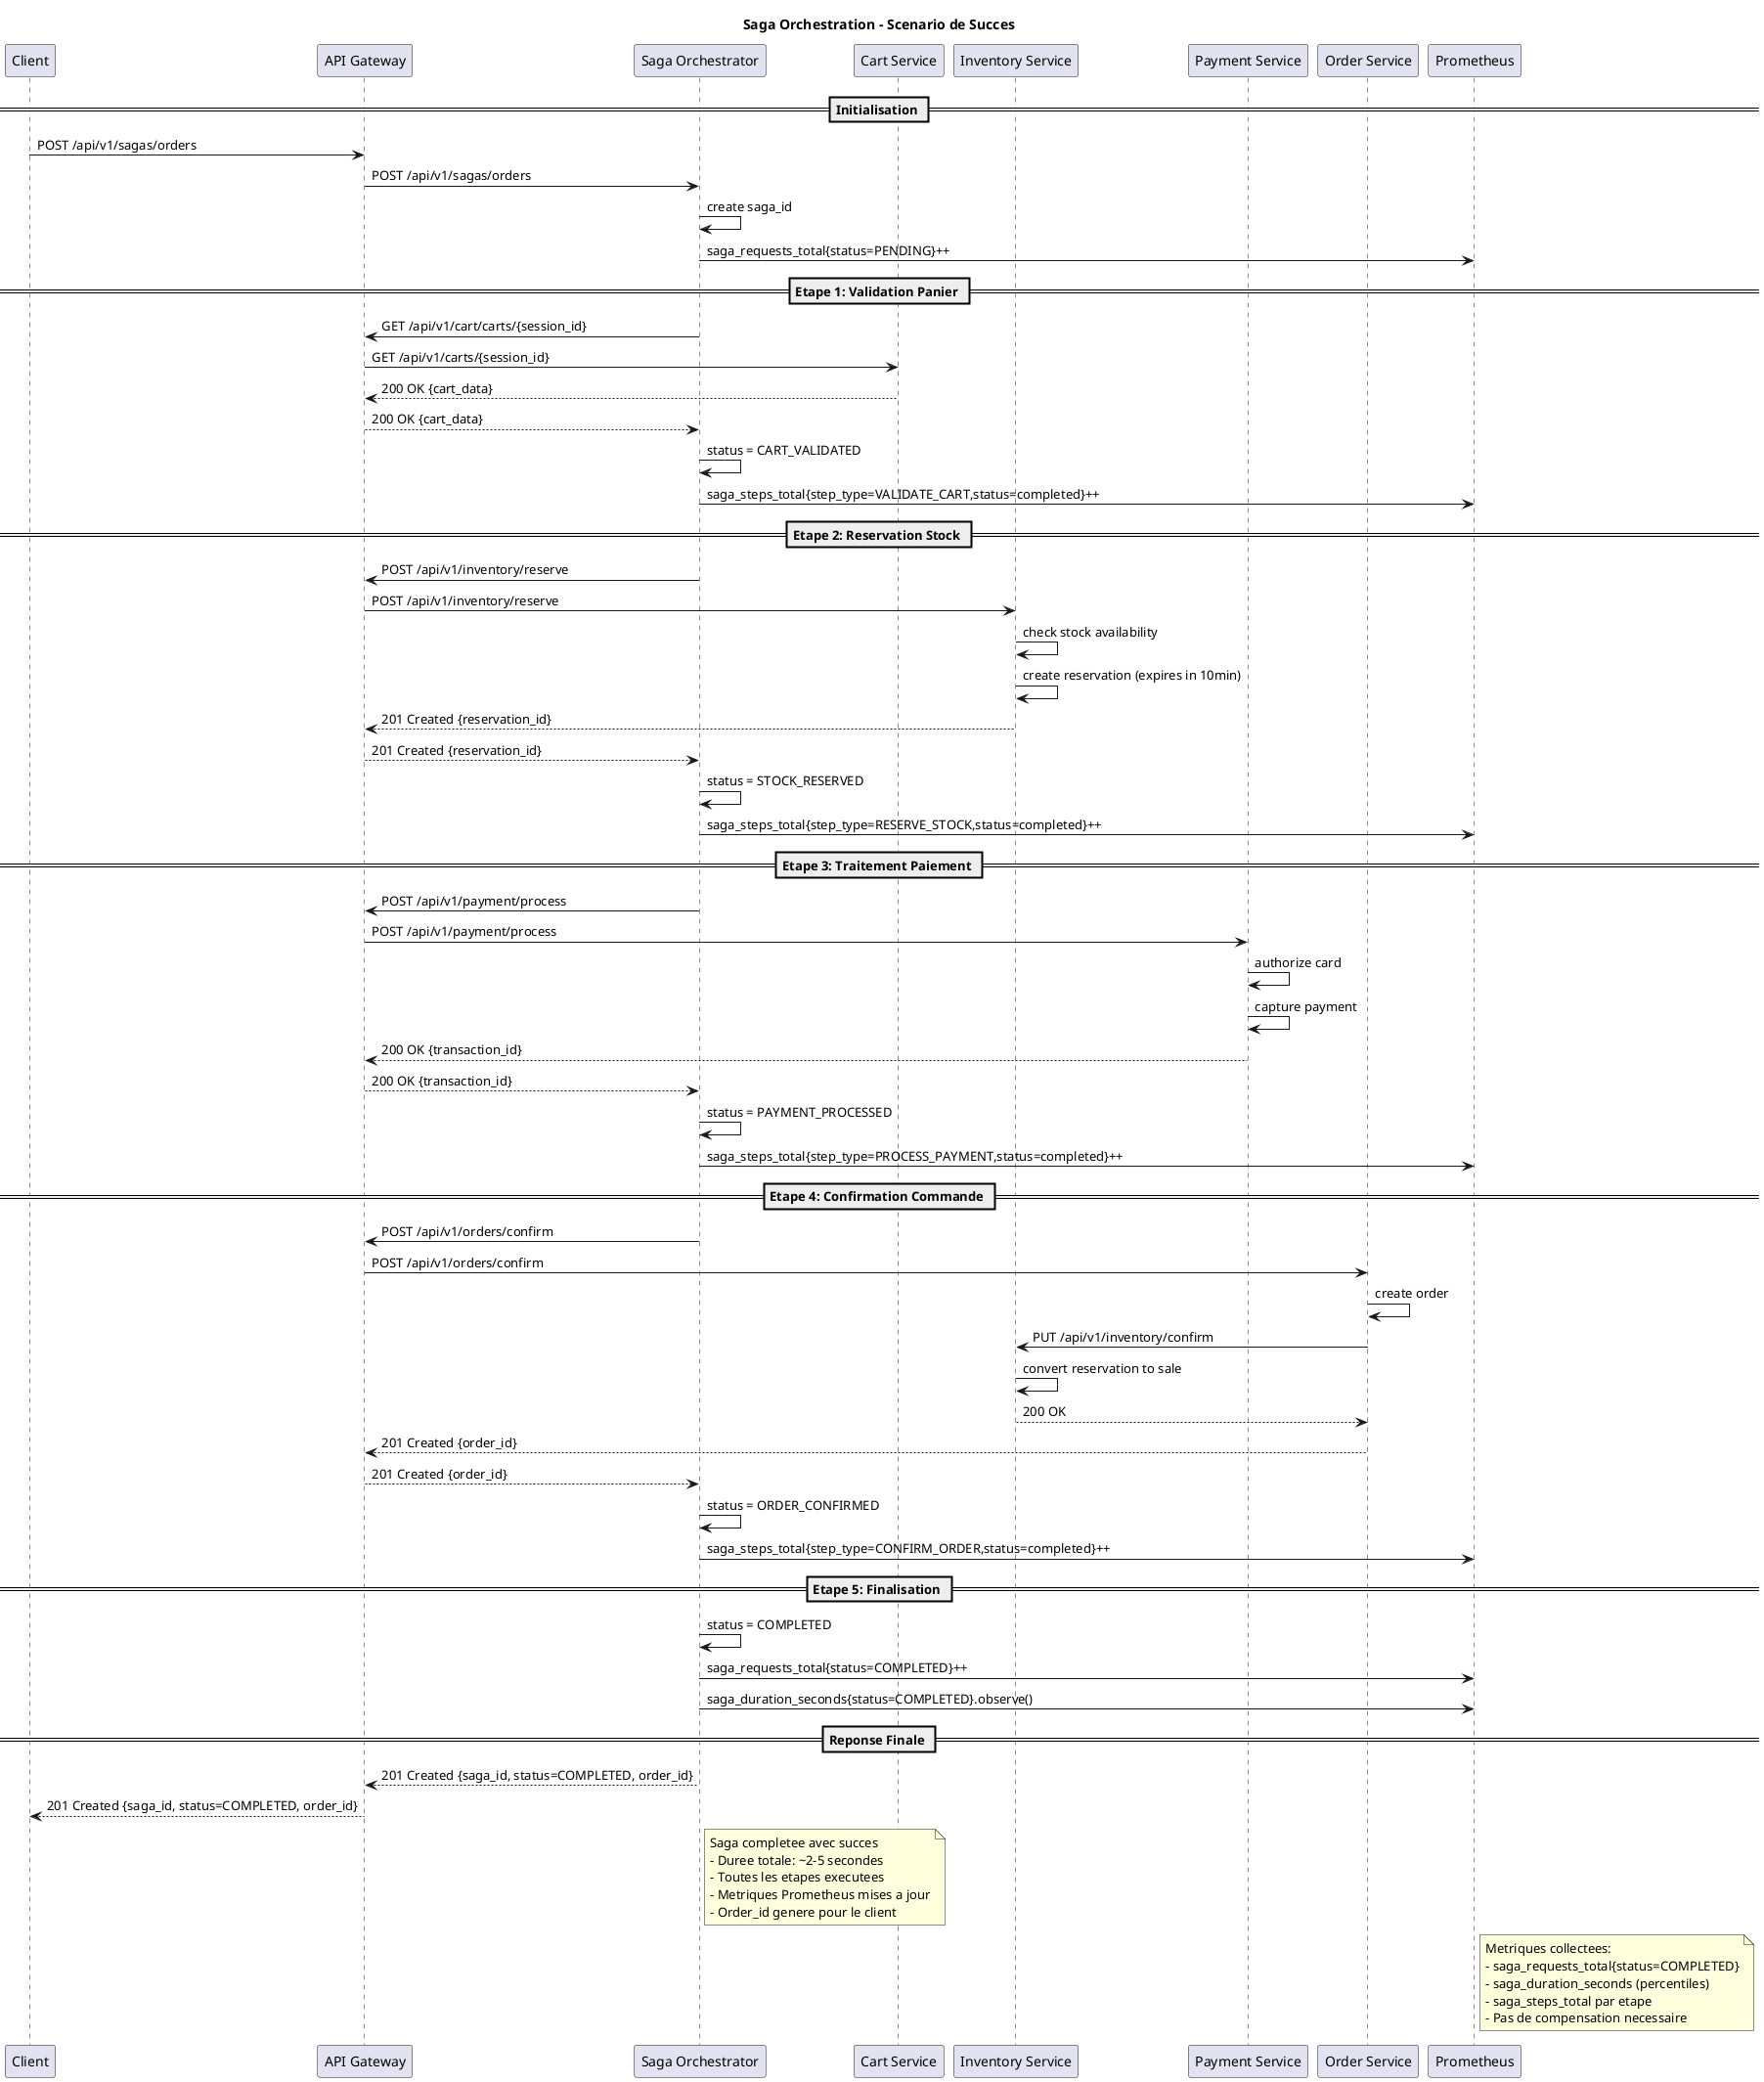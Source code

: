 @startuml saga-sequence-success

title Saga Orchestration - Scenario de Succes

participant "Client" as C
participant "API Gateway" as G
participant "Saga Orchestrator" as SO
participant "Cart Service" as CS
participant "Inventory Service" as IS
participant "Payment Service" as PS
participant "Order Service" as OS
participant "Prometheus" as PROM

== Initialisation ==
C -> G: POST /api/v1/sagas/orders
G -> SO: POST /api/v1/sagas/orders
SO -> SO: create saga_id
SO -> PROM: saga_requests_total{status=PENDING}++

== Etape 1: Validation Panier ==
SO -> G: GET /api/v1/cart/carts/{session_id}
G -> CS: GET /api/v1/carts/{session_id}
CS --> G: 200 OK {cart_data}
G --> SO: 200 OK {cart_data}
SO -> SO: status = CART_VALIDATED
SO -> PROM: saga_steps_total{step_type=VALIDATE_CART,status=completed}++

== Etape 2: Reservation Stock ==
SO -> G: POST /api/v1/inventory/reserve
G -> IS: POST /api/v1/inventory/reserve
IS -> IS: check stock availability
IS -> IS: create reservation (expires in 10min)
IS --> G: 201 Created {reservation_id}
G --> SO: 201 Created {reservation_id}
SO -> SO: status = STOCK_RESERVED
SO -> PROM: saga_steps_total{step_type=RESERVE_STOCK,status=completed}++

== Etape 3: Traitement Paiement ==
SO -> G: POST /api/v1/payment/process
G -> PS: POST /api/v1/payment/process
PS -> PS: authorize card
PS -> PS: capture payment
PS --> G: 200 OK {transaction_id}
G --> SO: 200 OK {transaction_id}
SO -> SO: status = PAYMENT_PROCESSED
SO -> PROM: saga_steps_total{step_type=PROCESS_PAYMENT,status=completed}++

== Etape 4: Confirmation Commande ==
SO -> G: POST /api/v1/orders/confirm
G -> OS: POST /api/v1/orders/confirm
OS -> OS: create order
OS -> IS: PUT /api/v1/inventory/confirm
IS -> IS: convert reservation to sale
IS --> OS: 200 OK
OS --> G: 201 Created {order_id}
G --> SO: 201 Created {order_id}
SO -> SO: status = ORDER_CONFIRMED
SO -> PROM: saga_steps_total{step_type=CONFIRM_ORDER,status=completed}++

== Etape 5: Finalisation ==
SO -> SO: status = COMPLETED
SO -> PROM: saga_requests_total{status=COMPLETED}++
SO -> PROM: saga_duration_seconds{status=COMPLETED}.observe()

== Reponse Finale ==
SO --> G: 201 Created {saga_id, status=COMPLETED, order_id}
G --> C: 201 Created {saga_id, status=COMPLETED, order_id}

note right of SO
Saga completee avec succes
- Duree totale: ~2-5 secondes
- Toutes les etapes executees
- Metriques Prometheus mises a jour
- Order_id genere pour le client
end note

note right of PROM
Metriques collectees:
- saga_requests_total{status=COMPLETED}
- saga_duration_seconds (percentiles)
- saga_steps_total par etape
- Pas de compensation necessaire
end note

@enduml